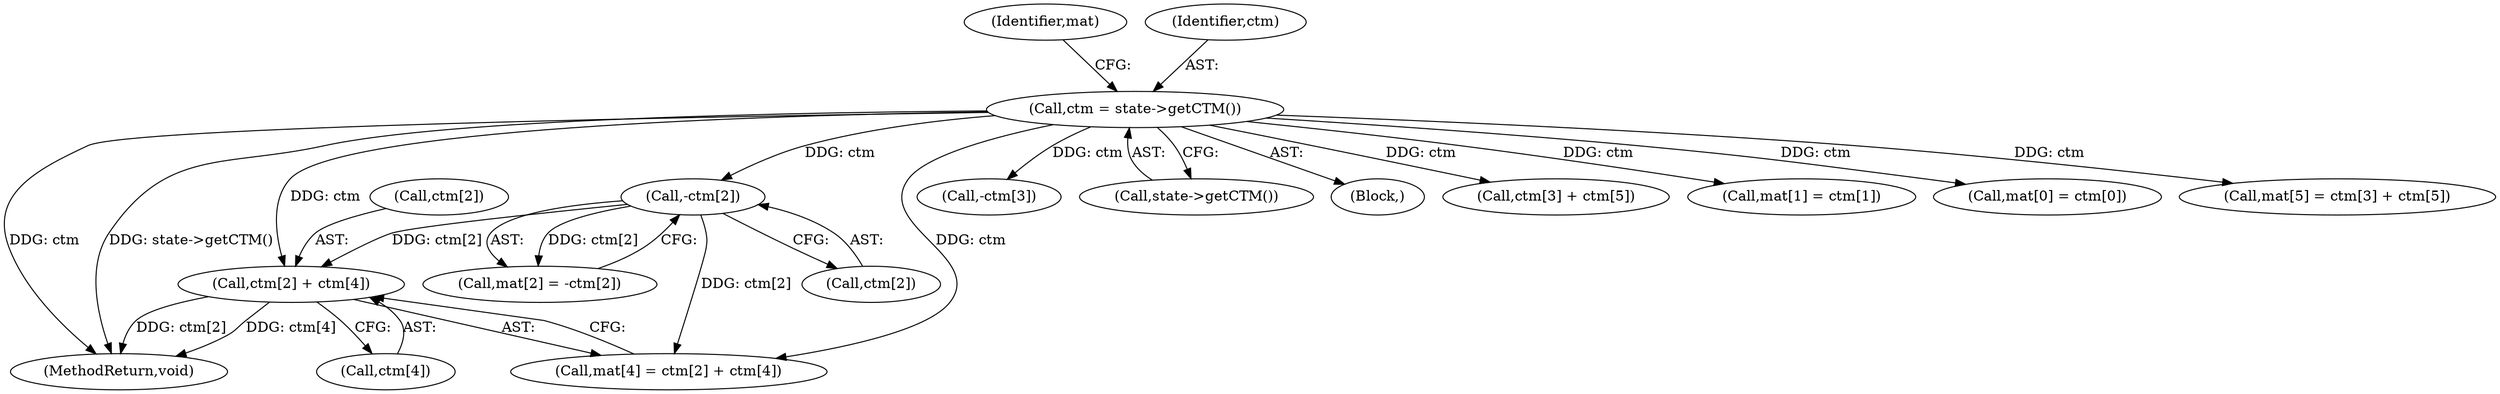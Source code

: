 digraph "0_poppler_7b2d314a61fd0e12f47c62996cb49ec0d1ba747a_12@pointer" {
"1000163" [label="(Call,ctm[2] + ctm[4])"];
"1000147" [label="(Call,-ctm[2])"];
"1000126" [label="(Call,ctm = state->getCTM())"];
"1000155" [label="(Call,-ctm[3])"];
"1000128" [label="(Call,state->getCTM())"];
"1000111" [label="(Block,)"];
"1000148" [label="(Call,ctm[2])"];
"1000131" [label="(Identifier,mat)"];
"1000174" [label="(Call,ctm[3] + ctm[5])"];
"1000143" [label="(Call,mat[2] = -ctm[2])"];
"1000662" [label="(MethodReturn,void)"];
"1000136" [label="(Call,mat[1] = ctm[1])"];
"1000147" [label="(Call,-ctm[2])"];
"1000159" [label="(Call,mat[4] = ctm[2] + ctm[4])"];
"1000164" [label="(Call,ctm[2])"];
"1000167" [label="(Call,ctm[4])"];
"1000126" [label="(Call,ctm = state->getCTM())"];
"1000129" [label="(Call,mat[0] = ctm[0])"];
"1000127" [label="(Identifier,ctm)"];
"1000170" [label="(Call,mat[5] = ctm[3] + ctm[5])"];
"1000163" [label="(Call,ctm[2] + ctm[4])"];
"1000163" -> "1000159"  [label="AST: "];
"1000163" -> "1000167"  [label="CFG: "];
"1000164" -> "1000163"  [label="AST: "];
"1000167" -> "1000163"  [label="AST: "];
"1000159" -> "1000163"  [label="CFG: "];
"1000163" -> "1000662"  [label="DDG: ctm[2]"];
"1000163" -> "1000662"  [label="DDG: ctm[4]"];
"1000147" -> "1000163"  [label="DDG: ctm[2]"];
"1000126" -> "1000163"  [label="DDG: ctm"];
"1000147" -> "1000143"  [label="AST: "];
"1000147" -> "1000148"  [label="CFG: "];
"1000148" -> "1000147"  [label="AST: "];
"1000143" -> "1000147"  [label="CFG: "];
"1000147" -> "1000143"  [label="DDG: ctm[2]"];
"1000126" -> "1000147"  [label="DDG: ctm"];
"1000147" -> "1000159"  [label="DDG: ctm[2]"];
"1000126" -> "1000111"  [label="AST: "];
"1000126" -> "1000128"  [label="CFG: "];
"1000127" -> "1000126"  [label="AST: "];
"1000128" -> "1000126"  [label="AST: "];
"1000131" -> "1000126"  [label="CFG: "];
"1000126" -> "1000662"  [label="DDG: ctm"];
"1000126" -> "1000662"  [label="DDG: state->getCTM()"];
"1000126" -> "1000129"  [label="DDG: ctm"];
"1000126" -> "1000136"  [label="DDG: ctm"];
"1000126" -> "1000155"  [label="DDG: ctm"];
"1000126" -> "1000159"  [label="DDG: ctm"];
"1000126" -> "1000170"  [label="DDG: ctm"];
"1000126" -> "1000174"  [label="DDG: ctm"];
}

